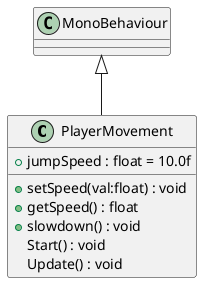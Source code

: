 @startuml
class PlayerMovement {
    + jumpSpeed : float = 10.0f
    + setSpeed(val:float) : void
    + getSpeed() : float
    + slowdown() : void
    Start() : void
    Update() : void
}
MonoBehaviour <|-- PlayerMovement
@enduml
